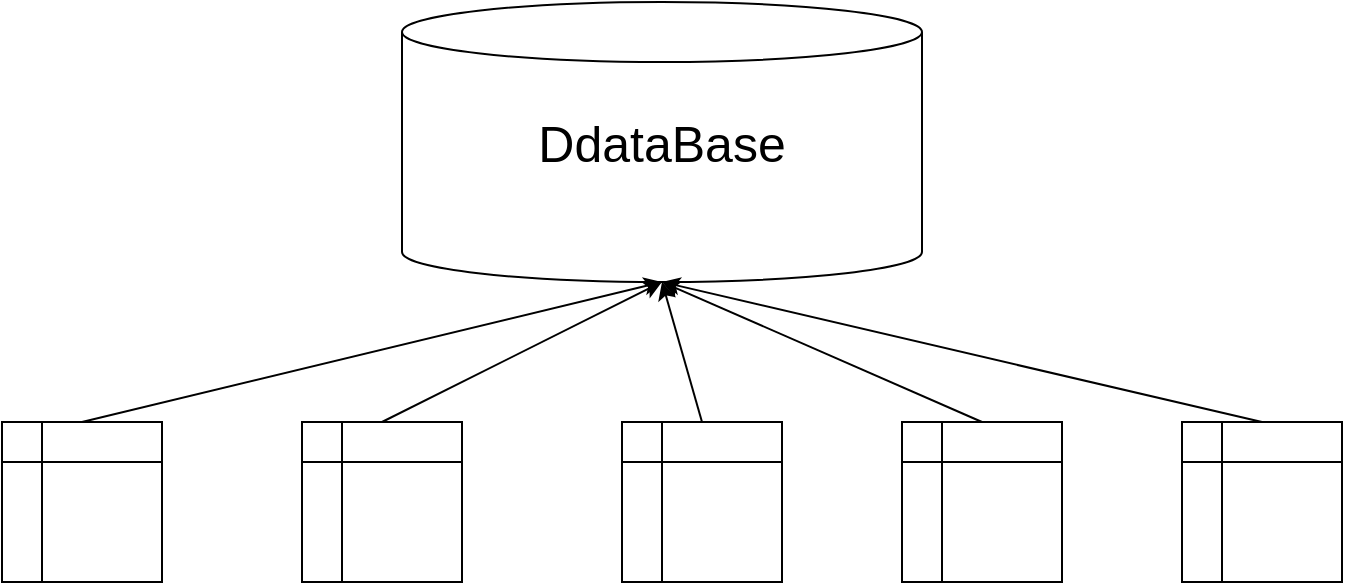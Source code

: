 <mxfile version="21.0.2" type="github">
  <diagram name="第 1 页" id="4lWokletPG1E8bukywbe">
    <mxGraphModel dx="1377" dy="835" grid="1" gridSize="10" guides="1" tooltips="1" connect="1" arrows="1" fold="1" page="1" pageScale="1" pageWidth="3300" pageHeight="4681" math="0" shadow="0">
      <root>
        <mxCell id="0" />
        <mxCell id="1" parent="0" />
        <mxCell id="Cq06vFdORo6RlZgl-6-U-1" value="" style="shape=cylinder3;whiteSpace=wrap;html=1;boundedLbl=1;backgroundOutline=1;size=15;" vertex="1" parent="1">
          <mxGeometry x="540" y="160" width="260" height="140" as="geometry" />
        </mxCell>
        <mxCell id="Cq06vFdORo6RlZgl-6-U-2" value="&lt;span style=&quot;font-size: 25px;&quot;&gt;DdataBase&lt;/span&gt;" style="text;html=1;strokeColor=none;fillColor=none;align=center;verticalAlign=middle;whiteSpace=wrap;rounded=0;" vertex="1" parent="1">
          <mxGeometry x="640" y="215" width="60" height="30" as="geometry" />
        </mxCell>
        <mxCell id="Cq06vFdORo6RlZgl-6-U-3" value="" style="shape=internalStorage;whiteSpace=wrap;html=1;backgroundOutline=1;" vertex="1" parent="1">
          <mxGeometry x="340" y="370" width="80" height="80" as="geometry" />
        </mxCell>
        <mxCell id="Cq06vFdORo6RlZgl-6-U-4" value="" style="shape=internalStorage;whiteSpace=wrap;html=1;backgroundOutline=1;" vertex="1" parent="1">
          <mxGeometry x="490" y="370" width="80" height="80" as="geometry" />
        </mxCell>
        <mxCell id="Cq06vFdORo6RlZgl-6-U-5" value="" style="shape=internalStorage;whiteSpace=wrap;html=1;backgroundOutline=1;" vertex="1" parent="1">
          <mxGeometry x="650" y="370" width="80" height="80" as="geometry" />
        </mxCell>
        <mxCell id="Cq06vFdORo6RlZgl-6-U-6" value="" style="shape=internalStorage;whiteSpace=wrap;html=1;backgroundOutline=1;" vertex="1" parent="1">
          <mxGeometry x="790" y="370" width="80" height="80" as="geometry" />
        </mxCell>
        <mxCell id="Cq06vFdORo6RlZgl-6-U-7" value="" style="shape=internalStorage;whiteSpace=wrap;html=1;backgroundOutline=1;" vertex="1" parent="1">
          <mxGeometry x="930" y="370" width="80" height="80" as="geometry" />
        </mxCell>
        <mxCell id="Cq06vFdORo6RlZgl-6-U-8" value="" style="endArrow=classic;html=1;rounded=0;entryX=0.5;entryY=1;entryDx=0;entryDy=0;entryPerimeter=0;exitX=0.5;exitY=0;exitDx=0;exitDy=0;" edge="1" parent="1" source="Cq06vFdORo6RlZgl-6-U-3" target="Cq06vFdORo6RlZgl-6-U-1">
          <mxGeometry width="50" height="50" relative="1" as="geometry">
            <mxPoint x="680" y="450" as="sourcePoint" />
            <mxPoint x="730" y="400" as="targetPoint" />
          </mxGeometry>
        </mxCell>
        <mxCell id="Cq06vFdORo6RlZgl-6-U-9" value="" style="endArrow=classic;html=1;rounded=0;exitX=0.5;exitY=0;exitDx=0;exitDy=0;" edge="1" parent="1" source="Cq06vFdORo6RlZgl-6-U-4">
          <mxGeometry width="50" height="50" relative="1" as="geometry">
            <mxPoint x="680" y="450" as="sourcePoint" />
            <mxPoint x="670" y="300" as="targetPoint" />
          </mxGeometry>
        </mxCell>
        <mxCell id="Cq06vFdORo6RlZgl-6-U-10" value="" style="endArrow=classic;html=1;rounded=0;entryX=0.5;entryY=1;entryDx=0;entryDy=0;entryPerimeter=0;exitX=0.5;exitY=0;exitDx=0;exitDy=0;" edge="1" parent="1" source="Cq06vFdORo6RlZgl-6-U-5" target="Cq06vFdORo6RlZgl-6-U-1">
          <mxGeometry width="50" height="50" relative="1" as="geometry">
            <mxPoint x="680" y="450" as="sourcePoint" />
            <mxPoint x="730" y="400" as="targetPoint" />
          </mxGeometry>
        </mxCell>
        <mxCell id="Cq06vFdORo6RlZgl-6-U-11" value="" style="endArrow=classic;html=1;rounded=0;entryX=0.5;entryY=1;entryDx=0;entryDy=0;entryPerimeter=0;exitX=0.5;exitY=0;exitDx=0;exitDy=0;" edge="1" parent="1" source="Cq06vFdORo6RlZgl-6-U-6" target="Cq06vFdORo6RlZgl-6-U-1">
          <mxGeometry width="50" height="50" relative="1" as="geometry">
            <mxPoint x="680" y="450" as="sourcePoint" />
            <mxPoint x="730" y="400" as="targetPoint" />
          </mxGeometry>
        </mxCell>
        <mxCell id="Cq06vFdORo6RlZgl-6-U-12" value="" style="endArrow=classic;html=1;rounded=0;entryX=0.5;entryY=1;entryDx=0;entryDy=0;entryPerimeter=0;exitX=0.5;exitY=0;exitDx=0;exitDy=0;" edge="1" parent="1" source="Cq06vFdORo6RlZgl-6-U-7" target="Cq06vFdORo6RlZgl-6-U-1">
          <mxGeometry width="50" height="50" relative="1" as="geometry">
            <mxPoint x="680" y="450" as="sourcePoint" />
            <mxPoint x="730" y="400" as="targetPoint" />
          </mxGeometry>
        </mxCell>
      </root>
    </mxGraphModel>
  </diagram>
</mxfile>
